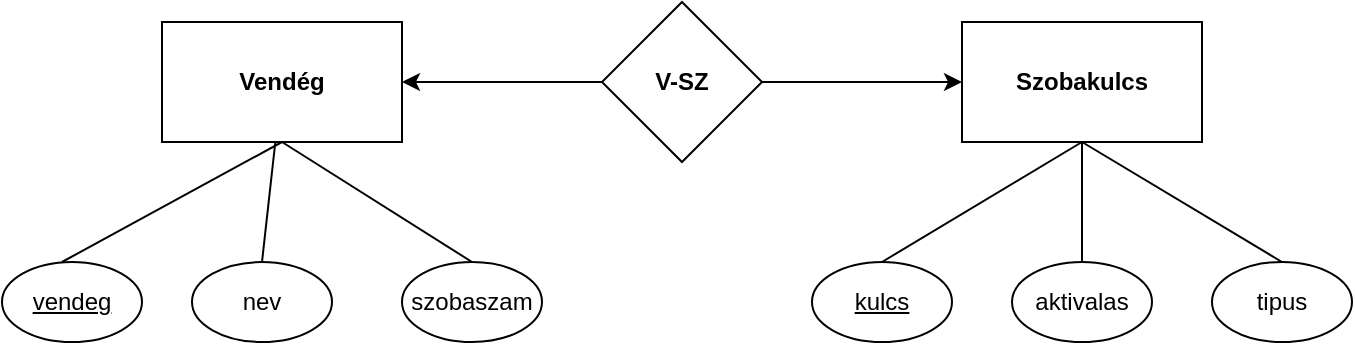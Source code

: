 <mxfile version="26.1.0">
  <diagram name="1 oldal" id="dT8HZiYiocx8Erbl3MPV">
    <mxGraphModel dx="1034" dy="446" grid="1" gridSize="10" guides="1" tooltips="1" connect="1" arrows="1" fold="1" page="1" pageScale="1" pageWidth="827" pageHeight="1169" math="0" shadow="0">
      <root>
        <mxCell id="0" />
        <mxCell id="1" parent="0" />
        <mxCell id="GFUR7dcZB_Q8cwkUKv_H-1" value="&lt;b&gt;Szobakulcs&lt;/b&gt;" style="rounded=0;whiteSpace=wrap;html=1;" vertex="1" parent="1">
          <mxGeometry x="520" y="180" width="120" height="60" as="geometry" />
        </mxCell>
        <mxCell id="GFUR7dcZB_Q8cwkUKv_H-2" value="&lt;b&gt;Vendég&lt;/b&gt;" style="rounded=0;whiteSpace=wrap;html=1;" vertex="1" parent="1">
          <mxGeometry x="120" y="180" width="120" height="60" as="geometry" />
        </mxCell>
        <mxCell id="GFUR7dcZB_Q8cwkUKv_H-3" value="&lt;u&gt;vendeg&lt;/u&gt;" style="ellipse;whiteSpace=wrap;html=1;" vertex="1" parent="1">
          <mxGeometry x="40" y="300" width="70" height="40" as="geometry" />
        </mxCell>
        <mxCell id="GFUR7dcZB_Q8cwkUKv_H-4" value="szobaszam" style="ellipse;whiteSpace=wrap;html=1;" vertex="1" parent="1">
          <mxGeometry x="240" y="300" width="70" height="40" as="geometry" />
        </mxCell>
        <mxCell id="GFUR7dcZB_Q8cwkUKv_H-5" value="nev" style="ellipse;whiteSpace=wrap;html=1;" vertex="1" parent="1">
          <mxGeometry x="135" y="300" width="70" height="40" as="geometry" />
        </mxCell>
        <mxCell id="GFUR7dcZB_Q8cwkUKv_H-6" value="&lt;u&gt;kulcs&lt;/u&gt;" style="ellipse;whiteSpace=wrap;html=1;" vertex="1" parent="1">
          <mxGeometry x="445" y="300" width="70" height="40" as="geometry" />
        </mxCell>
        <mxCell id="GFUR7dcZB_Q8cwkUKv_H-7" value="tipus" style="ellipse;whiteSpace=wrap;html=1;" vertex="1" parent="1">
          <mxGeometry x="645" y="300" width="70" height="40" as="geometry" />
        </mxCell>
        <mxCell id="GFUR7dcZB_Q8cwkUKv_H-8" value="aktivalas" style="ellipse;whiteSpace=wrap;html=1;" vertex="1" parent="1">
          <mxGeometry x="545" y="300" width="70" height="40" as="geometry" />
        </mxCell>
        <mxCell id="GFUR7dcZB_Q8cwkUKv_H-9" value="" style="endArrow=none;html=1;rounded=0;entryX=0.5;entryY=1;entryDx=0;entryDy=0;" edge="1" parent="1" target="GFUR7dcZB_Q8cwkUKv_H-2">
          <mxGeometry width="50" height="50" relative="1" as="geometry">
            <mxPoint x="70" y="300" as="sourcePoint" />
            <mxPoint x="120" y="250" as="targetPoint" />
          </mxGeometry>
        </mxCell>
        <mxCell id="GFUR7dcZB_Q8cwkUKv_H-10" value="" style="endArrow=none;html=1;rounded=0;" edge="1" parent="1" target="GFUR7dcZB_Q8cwkUKv_H-2">
          <mxGeometry width="50" height="50" relative="1" as="geometry">
            <mxPoint x="170" y="300" as="sourcePoint" />
            <mxPoint x="280" y="240" as="targetPoint" />
          </mxGeometry>
        </mxCell>
        <mxCell id="GFUR7dcZB_Q8cwkUKv_H-11" value="" style="endArrow=none;html=1;rounded=0;entryX=0.5;entryY=0;entryDx=0;entryDy=0;" edge="1" parent="1" target="GFUR7dcZB_Q8cwkUKv_H-4">
          <mxGeometry width="50" height="50" relative="1" as="geometry">
            <mxPoint x="180" y="240" as="sourcePoint" />
            <mxPoint x="290" y="180" as="targetPoint" />
          </mxGeometry>
        </mxCell>
        <mxCell id="GFUR7dcZB_Q8cwkUKv_H-12" value="" style="endArrow=none;html=1;rounded=0;entryX=0.5;entryY=1;entryDx=0;entryDy=0;" edge="1" parent="1" target="GFUR7dcZB_Q8cwkUKv_H-1">
          <mxGeometry width="50" height="50" relative="1" as="geometry">
            <mxPoint x="480" y="300" as="sourcePoint" />
            <mxPoint x="590" y="240" as="targetPoint" />
          </mxGeometry>
        </mxCell>
        <mxCell id="GFUR7dcZB_Q8cwkUKv_H-13" value="" style="endArrow=none;html=1;rounded=0;" edge="1" parent="1" target="GFUR7dcZB_Q8cwkUKv_H-8">
          <mxGeometry width="50" height="50" relative="1" as="geometry">
            <mxPoint x="580" y="240" as="sourcePoint" />
            <mxPoint x="690" y="180" as="targetPoint" />
          </mxGeometry>
        </mxCell>
        <mxCell id="GFUR7dcZB_Q8cwkUKv_H-14" value="" style="endArrow=none;html=1;rounded=0;entryX=0.5;entryY=0;entryDx=0;entryDy=0;" edge="1" parent="1" target="GFUR7dcZB_Q8cwkUKv_H-7">
          <mxGeometry width="50" height="50" relative="1" as="geometry">
            <mxPoint x="580" y="240" as="sourcePoint" />
            <mxPoint x="670" y="290" as="targetPoint" />
          </mxGeometry>
        </mxCell>
        <mxCell id="GFUR7dcZB_Q8cwkUKv_H-15" value="&lt;b&gt;V-SZ&lt;/b&gt;" style="rhombus;whiteSpace=wrap;html=1;" vertex="1" parent="1">
          <mxGeometry x="340" y="170" width="80" height="80" as="geometry" />
        </mxCell>
        <mxCell id="GFUR7dcZB_Q8cwkUKv_H-16" value="" style="endArrow=classic;html=1;rounded=0;entryX=1;entryY=0.5;entryDx=0;entryDy=0;exitX=0;exitY=0.5;exitDx=0;exitDy=0;" edge="1" parent="1" source="GFUR7dcZB_Q8cwkUKv_H-15" target="GFUR7dcZB_Q8cwkUKv_H-2">
          <mxGeometry width="50" height="50" relative="1" as="geometry">
            <mxPoint x="320" y="210" as="sourcePoint" />
            <mxPoint x="440" y="210" as="targetPoint" />
          </mxGeometry>
        </mxCell>
        <mxCell id="GFUR7dcZB_Q8cwkUKv_H-17" value="" style="endArrow=classic;html=1;rounded=0;exitX=1;exitY=0.5;exitDx=0;exitDy=0;" edge="1" parent="1" source="GFUR7dcZB_Q8cwkUKv_H-15" target="GFUR7dcZB_Q8cwkUKv_H-1">
          <mxGeometry width="50" height="50" relative="1" as="geometry">
            <mxPoint x="430" y="210" as="sourcePoint" />
            <mxPoint x="480" y="160" as="targetPoint" />
          </mxGeometry>
        </mxCell>
      </root>
    </mxGraphModel>
  </diagram>
</mxfile>
